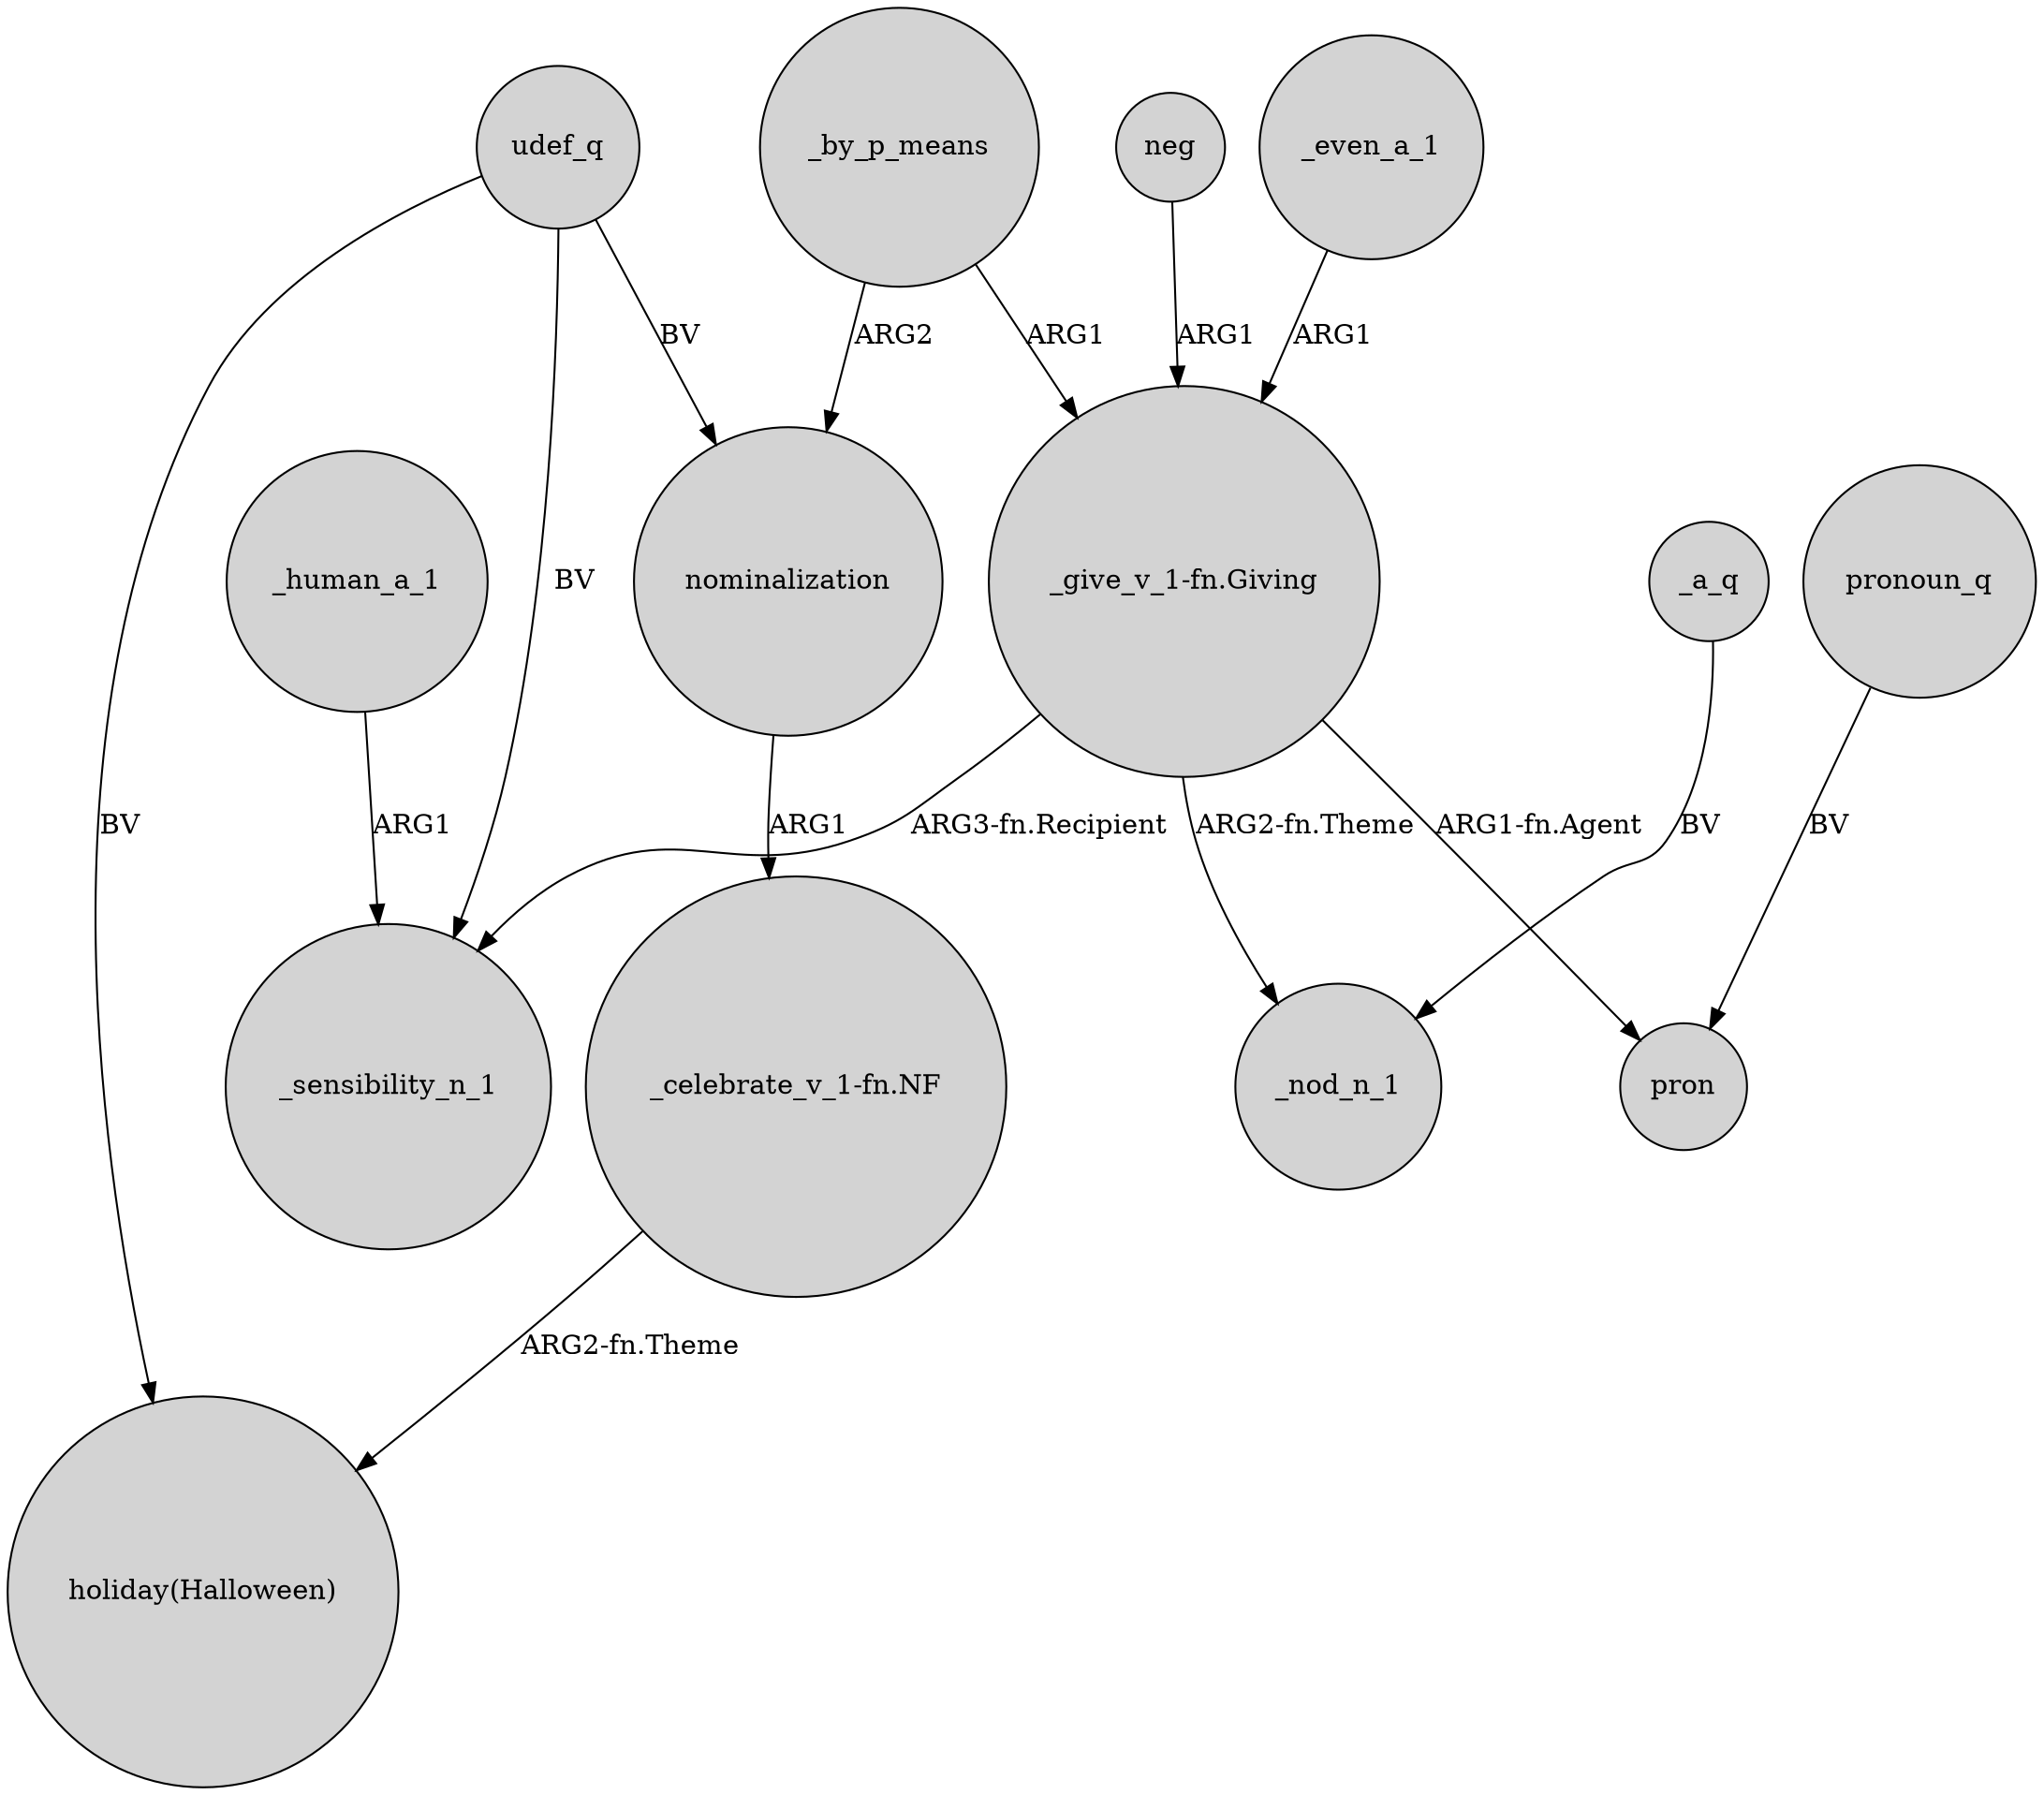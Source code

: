 digraph {
	node [shape=circle style=filled]
	_even_a_1 -> "_give_v_1-fn.Giving" [label=ARG1]
	"_give_v_1-fn.Giving" -> _sensibility_n_1 [label="ARG3-fn.Recipient"]
	_a_q -> _nod_n_1 [label=BV]
	_human_a_1 -> _sensibility_n_1 [label=ARG1]
	"_celebrate_v_1-fn.NF" -> "holiday(Halloween)" [label="ARG2-fn.Theme"]
	neg -> "_give_v_1-fn.Giving" [label=ARG1]
	udef_q -> _sensibility_n_1 [label=BV]
	_by_p_means -> nominalization [label=ARG2]
	udef_q -> "holiday(Halloween)" [label=BV]
	nominalization -> "_celebrate_v_1-fn.NF" [label=ARG1]
	"_give_v_1-fn.Giving" -> pron [label="ARG1-fn.Agent"]
	"_give_v_1-fn.Giving" -> _nod_n_1 [label="ARG2-fn.Theme"]
	udef_q -> nominalization [label=BV]
	_by_p_means -> "_give_v_1-fn.Giving" [label=ARG1]
	pronoun_q -> pron [label=BV]
}
